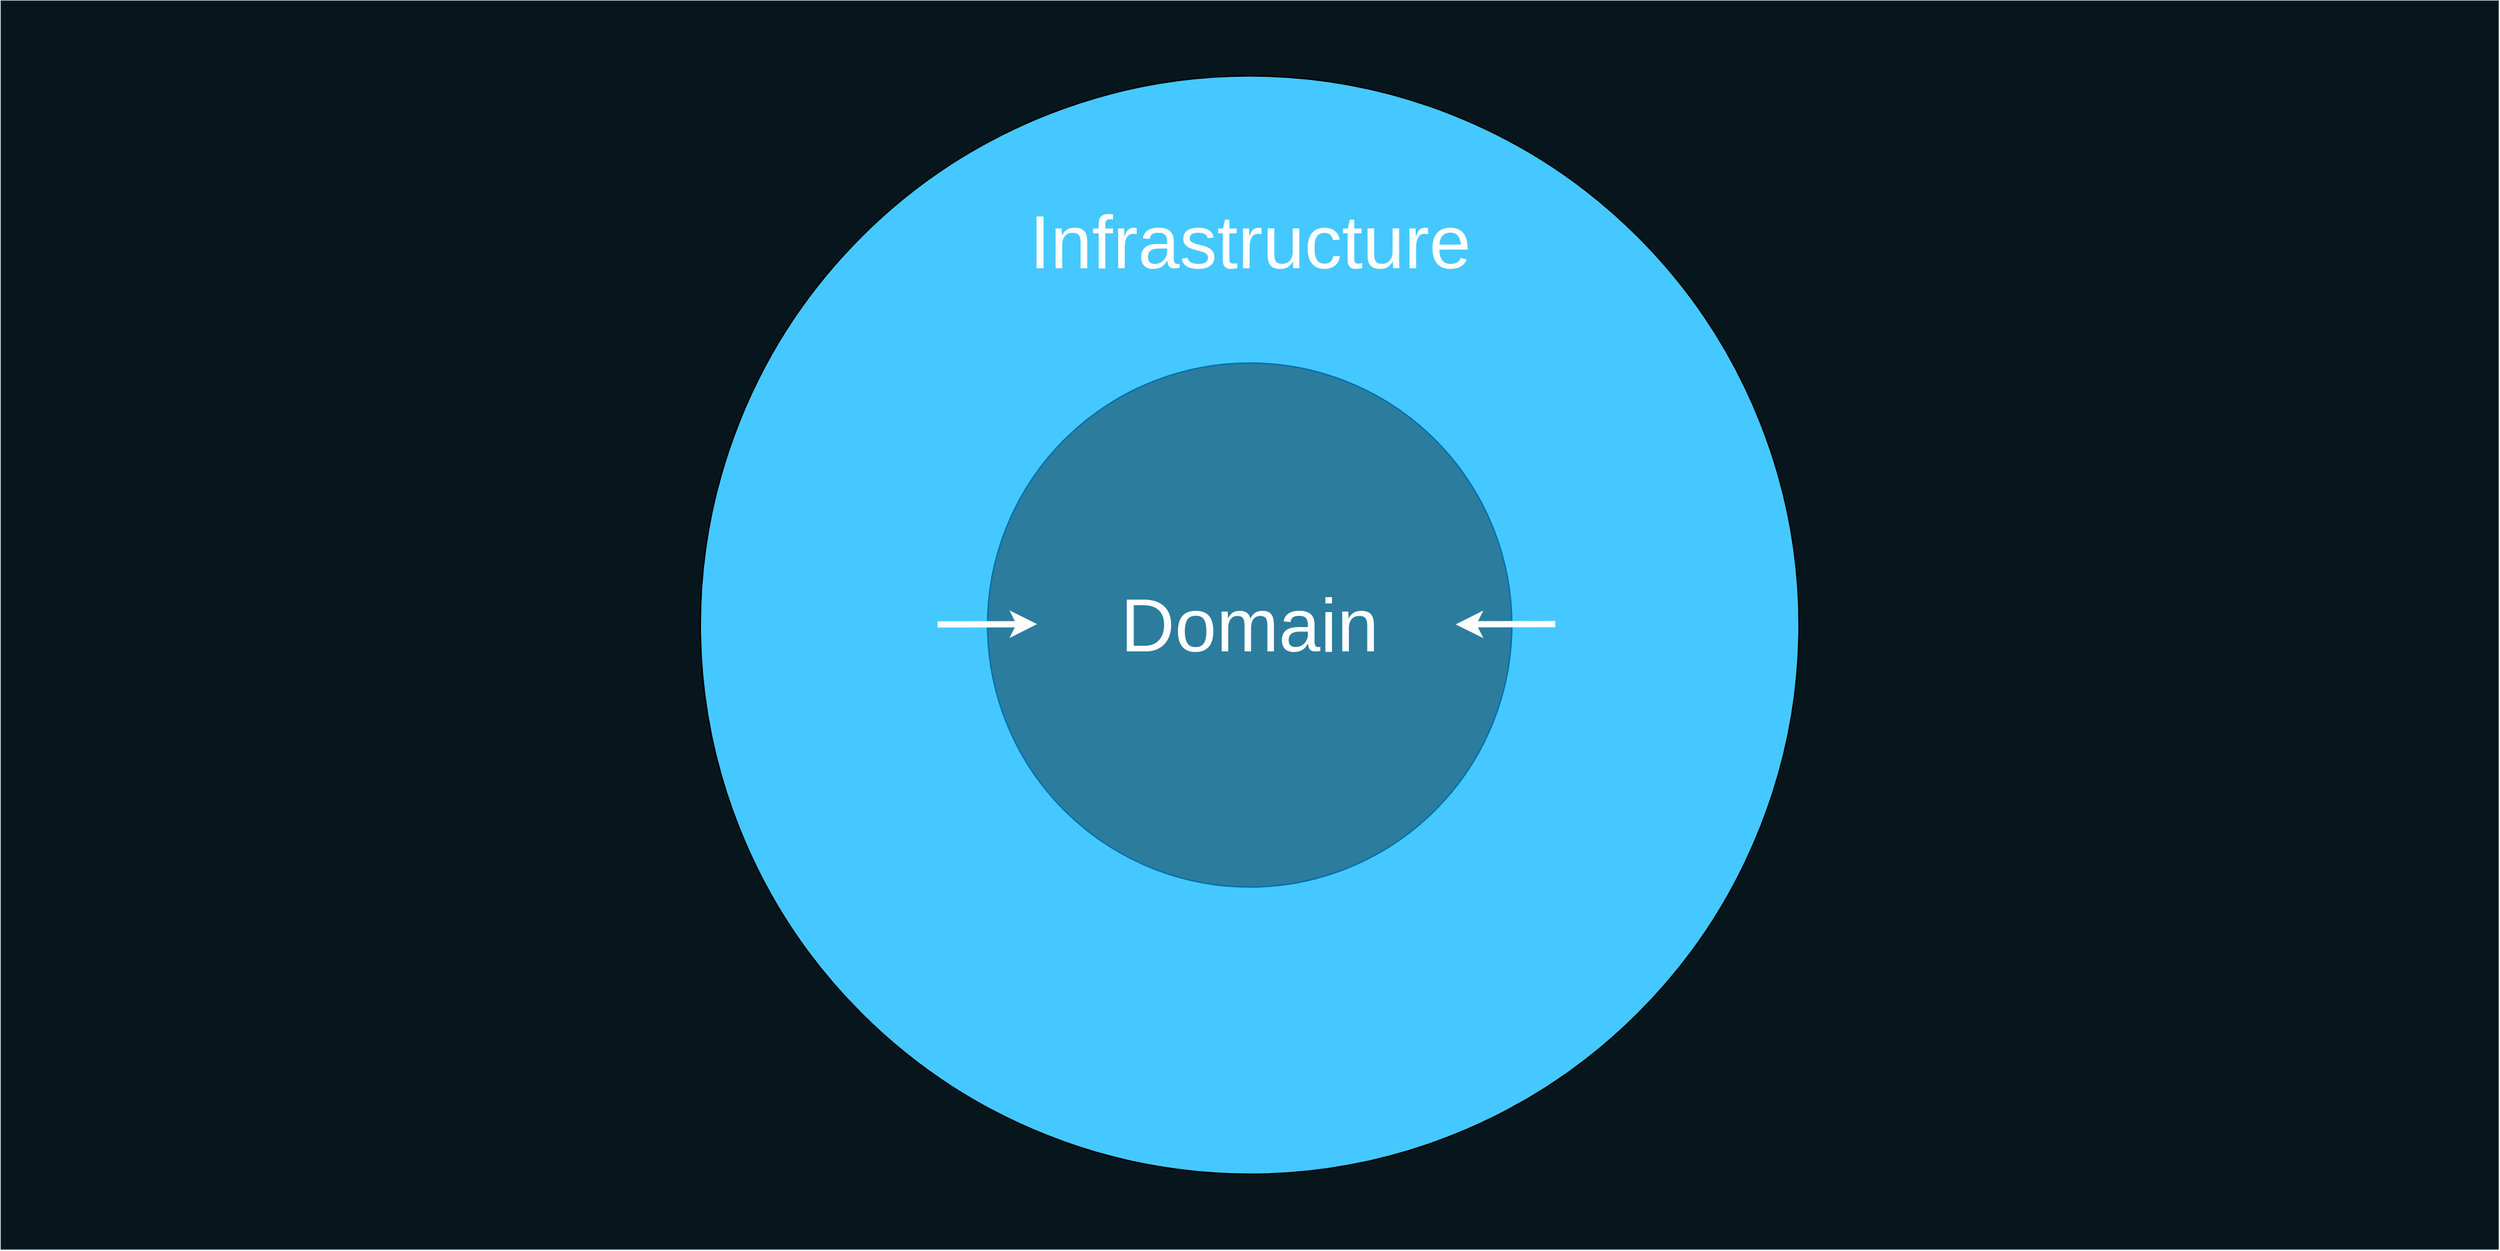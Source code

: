 <mxfile version="13.3.1" type="device"><diagram name="Page-1" id="b5b7bab2-c9e2-2cf4-8b2a-24fd1a2a6d21"><mxGraphModel dx="4512" dy="2343" grid="1" gridSize="10" guides="1" tooltips="1" connect="1" arrows="1" fold="1" page="1" pageScale="1" pageWidth="827" pageHeight="1169" background="#ffffff" math="0" shadow="0"><root><mxCell id="0"/><mxCell id="1" parent="0"/><mxCell id="crDRbli0xWPwZ9U8P9Jx-28" value="" style="rounded=0;whiteSpace=wrap;html=1;fillColor=#07161C;fontSize=30;fontColor=#FFFFFF;strokeColor=#0C242E;" parent="1" vertex="1"><mxGeometry x="-2440" y="-503.12" width="2000" height="1000" as="geometry"/></mxCell><mxCell id="crDRbli0xWPwZ9U8P9Jx-9" value="" style="ellipse;whiteSpace=wrap;html=1;aspect=fixed;fillColor=#45C8FF;fontSize=30;labelPosition=center;verticalLabelPosition=top;align=center;verticalAlign=bottom;" parent="1" vertex="1"><mxGeometry x="-1880" y="-443.12" width="880" height="880" as="geometry"/></mxCell><mxCell id="crDRbli0xWPwZ9U8P9Jx-3" value="&lt;font style=&quot;font-size: 60px&quot;&gt;Domain&lt;/font&gt;" style="ellipse;whiteSpace=wrap;html=1;aspect=fixed;fillColor=#2C7C9E;fontSize=30;labelPosition=center;verticalLabelPosition=middle;align=center;verticalAlign=middle;strokeColor=#006EAF;fontColor=#ffffff;" parent="1" vertex="1"><mxGeometry x="-1650" y="-213.12" width="420" height="420" as="geometry"/></mxCell><mxCell id="KN3CI6yh6VGvBSLB6Sde-2" value="" style="endArrow=classic;html=1;labelBackgroundColor=none;strokeColor=#FFFFFF;strokeWidth=5;fontSize=17;fontColor=#FFFFFF;exitX=0.155;exitY=0.463;exitDx=0;exitDy=0;exitPerimeter=0;entryX=0.102;entryY=0.499;entryDx=0;entryDy=0;entryPerimeter=0;" parent="1" edge="1"><mxGeometry width="50" height="50" relative="1" as="geometry"><mxPoint x="-1690" y="-3.66" as="sourcePoint"/><mxPoint x="-1610.24" y="-3.83" as="targetPoint"/></mxGeometry></mxCell><mxCell id="KN3CI6yh6VGvBSLB6Sde-7" value="" style="endArrow=none;html=1;labelBackgroundColor=none;strokeColor=#FFFFFF;strokeWidth=5;fontSize=17;fontColor=#FFFFFF;exitX=0.155;exitY=0.463;exitDx=0;exitDy=0;exitPerimeter=0;entryX=0.102;entryY=0.499;entryDx=0;entryDy=0;entryPerimeter=0;startArrow=classic;startFill=0;endFill=0;" parent="1" edge="1"><mxGeometry width="50" height="50" relative="1" as="geometry"><mxPoint x="-1275" y="-3.66" as="sourcePoint"/><mxPoint x="-1195.24" y="-3.83" as="targetPoint"/></mxGeometry></mxCell><mxCell id="KN3CI6yh6VGvBSLB6Sde-16" value="&lt;span style=&quot;font-size: 60px ; font-weight: 400&quot;&gt;Infrastructure&lt;/span&gt;" style="text;strokeColor=none;fillColor=none;html=1;fontSize=24;fontStyle=1;verticalAlign=middle;align=center;fontColor=#FFFFFF;" parent="1" vertex="1"><mxGeometry x="-1640" y="-330" width="400" height="40" as="geometry"/></mxCell></root></mxGraphModel></diagram></mxfile>